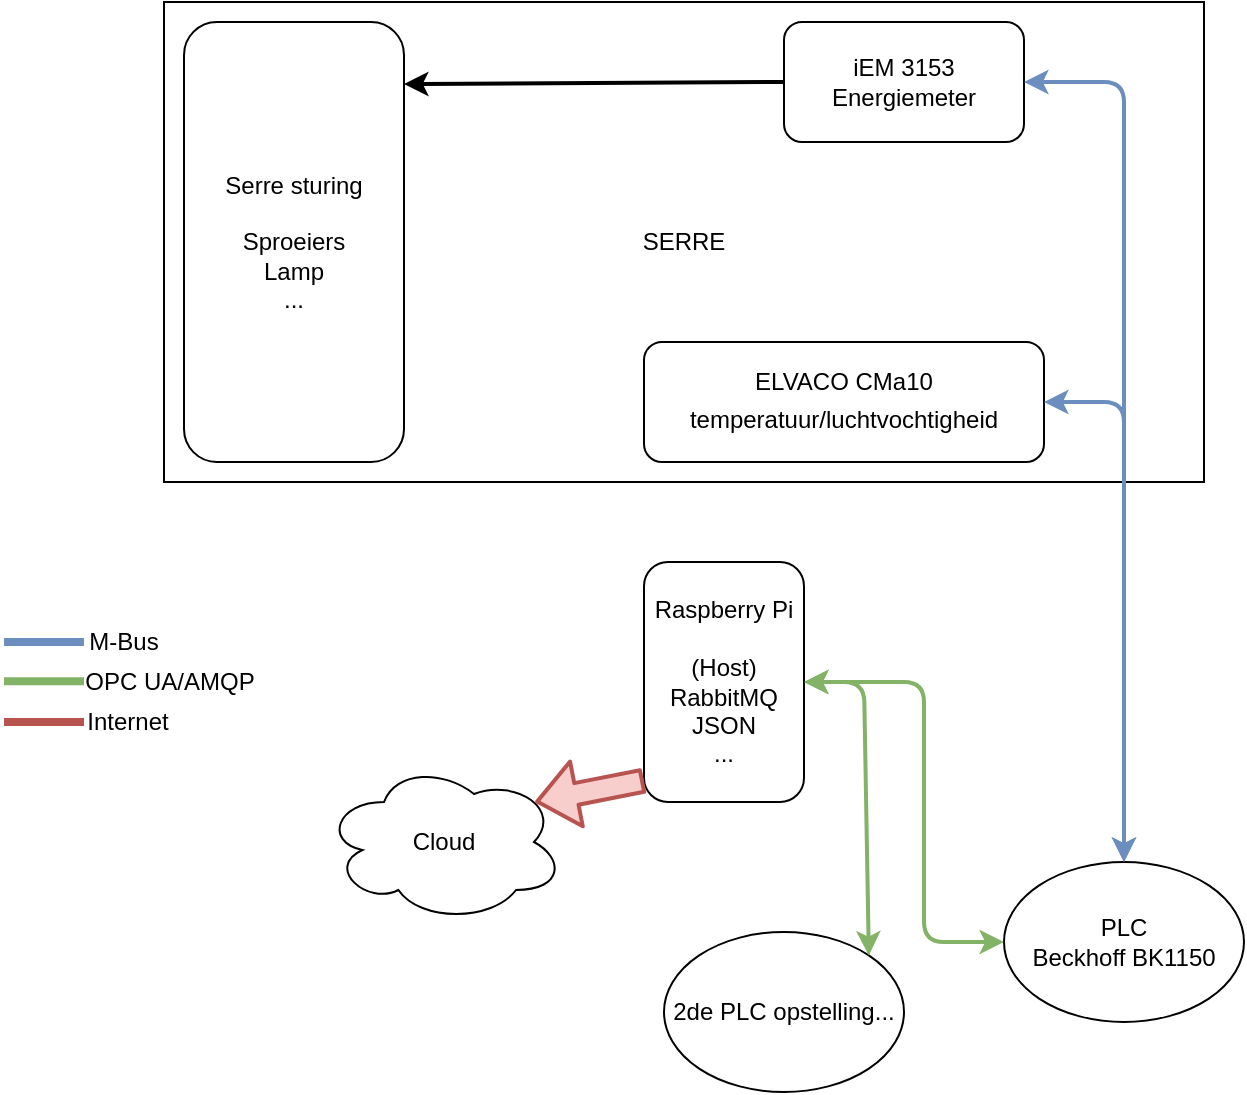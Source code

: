 <mxfile version="13.7.5" type="device"><diagram id="mndB_5d1Yole6TCCj5Rq" name="Page-1"><mxGraphModel dx="1185" dy="659" grid="1" gridSize="10" guides="1" tooltips="1" connect="1" arrows="1" fold="1" page="1" pageScale="1" pageWidth="827" pageHeight="1169" math="0" shadow="0"><root><mxCell id="0"/><mxCell id="1" parent="0"/><mxCell id="MK8S1ZzaKlKM44JFL2DF-1" value="&lt;div&gt;PLC&lt;/div&gt;&lt;div&gt;Beckhoff BK1150&lt;br&gt;&lt;/div&gt;" style="ellipse;whiteSpace=wrap;html=1;" vertex="1" parent="1"><mxGeometry x="580" y="510" width="120" height="80" as="geometry"/></mxCell><mxCell id="MK8S1ZzaKlKM44JFL2DF-2" value="SERRE" style="whiteSpace=wrap;html=1;" vertex="1" parent="1"><mxGeometry x="160" y="80" width="520" height="240" as="geometry"/></mxCell><mxCell id="MK8S1ZzaKlKM44JFL2DF-5" value="ELVACO CMa10&lt;br&gt;temperatuur/luchtvochtigheid&lt;span style=&quot;left: 380.6px ; top: 1133.57px ; font-size: 16.6px ; font-family: sans-serif ; transform: scalex(1.001)&quot;&gt;&lt;/span&gt;" style="rounded=1;whiteSpace=wrap;html=1;" vertex="1" parent="1"><mxGeometry x="400" y="250" width="200" height="60" as="geometry"/></mxCell><mxCell id="MK8S1ZzaKlKM44JFL2DF-7" value="" style="endArrow=classic;startArrow=classic;html=1;entryX=0.5;entryY=0;entryDx=0;entryDy=0;exitX=1;exitY=0.5;exitDx=0;exitDy=0;strokeWidth=2;fillColor=#dae8fc;strokeColor=#6c8ebf;" edge="1" parent="1" source="MK8S1ZzaKlKM44JFL2DF-5" target="MK8S1ZzaKlKM44JFL2DF-1"><mxGeometry width="50" height="50" relative="1" as="geometry"><mxPoint x="400" y="430" as="sourcePoint"/><mxPoint x="450" y="380" as="targetPoint"/><Array as="points"><mxPoint x="640" y="280"/></Array></mxGeometry></mxCell><mxCell id="MK8S1ZzaKlKM44JFL2DF-8" value="" style="endArrow=none;html=1;strokeWidth=4;fillColor=#dae8fc;strokeColor=#6c8ebf;" edge="1" parent="1"><mxGeometry width="50" height="50" relative="1" as="geometry"><mxPoint x="80" y="400" as="sourcePoint"/><mxPoint x="120" y="400" as="targetPoint"/></mxGeometry></mxCell><mxCell id="MK8S1ZzaKlKM44JFL2DF-9" value="M-Bus" style="text;html=1;strokeColor=none;fillColor=none;align=center;verticalAlign=middle;whiteSpace=wrap;rounded=0;" vertex="1" parent="1"><mxGeometry x="120" y="390" width="40" height="20" as="geometry"/></mxCell><mxCell id="MK8S1ZzaKlKM44JFL2DF-11" value="&lt;div&gt;Serre sturing&lt;/div&gt;&lt;div&gt;&lt;br&gt;&lt;/div&gt;&lt;div&gt;Sproeiers&lt;/div&gt;&lt;div&gt;Lamp&lt;/div&gt;&lt;div&gt;...&lt;br&gt;&lt;/div&gt;" style="rounded=1;whiteSpace=wrap;html=1;" vertex="1" parent="1"><mxGeometry x="170" y="90" width="110" height="220" as="geometry"/></mxCell><mxCell id="MK8S1ZzaKlKM44JFL2DF-12" value="&lt;div&gt;iEM 3153&lt;/div&gt;&lt;div&gt;Energiemeter&lt;br&gt;&lt;/div&gt;" style="rounded=1;whiteSpace=wrap;html=1;" vertex="1" parent="1"><mxGeometry x="470" y="90" width="120" height="60" as="geometry"/></mxCell><mxCell id="MK8S1ZzaKlKM44JFL2DF-13" value="" style="endArrow=classic;startArrow=classic;html=1;strokeWidth=2;exitX=1;exitY=0.5;exitDx=0;exitDy=0;fillColor=#dae8fc;strokeColor=#6c8ebf;entryX=0.5;entryY=0;entryDx=0;entryDy=0;" edge="1" parent="1" source="MK8S1ZzaKlKM44JFL2DF-12" target="MK8S1ZzaKlKM44JFL2DF-1"><mxGeometry width="50" height="50" relative="1" as="geometry"><mxPoint x="400" y="430" as="sourcePoint"/><mxPoint x="640" y="290" as="targetPoint"/><Array as="points"><mxPoint x="640" y="120"/></Array></mxGeometry></mxCell><mxCell id="MK8S1ZzaKlKM44JFL2DF-14" value="" style="endArrow=classic;html=1;strokeWidth=2;exitX=0;exitY=0.5;exitDx=0;exitDy=0;entryX=1;entryY=0.141;entryDx=0;entryDy=0;entryPerimeter=0;" edge="1" parent="1" source="MK8S1ZzaKlKM44JFL2DF-12" target="MK8S1ZzaKlKM44JFL2DF-11"><mxGeometry width="50" height="50" relative="1" as="geometry"><mxPoint x="340" y="119.5" as="sourcePoint"/><mxPoint x="390" y="119.5" as="targetPoint"/></mxGeometry></mxCell><mxCell id="MK8S1ZzaKlKM44JFL2DF-18" value="&lt;div&gt;Cloud&lt;/div&gt;" style="ellipse;shape=cloud;whiteSpace=wrap;html=1;" vertex="1" parent="1"><mxGeometry x="240" y="460" width="120" height="80" as="geometry"/></mxCell><mxCell id="MK8S1ZzaKlKM44JFL2DF-19" value="" style="endArrow=classic;startArrow=classic;html=1;strokeWidth=2;exitX=0;exitY=0.5;exitDx=0;exitDy=0;entryX=1;entryY=0.5;entryDx=0;entryDy=0;fillColor=#d5e8d4;strokeColor=#82b366;" edge="1" parent="1" source="MK8S1ZzaKlKM44JFL2DF-1" target="MK8S1ZzaKlKM44JFL2DF-20"><mxGeometry width="50" height="50" relative="1" as="geometry"><mxPoint x="390" y="440" as="sourcePoint"/><mxPoint x="440" y="390" as="targetPoint"/><Array as="points"><mxPoint x="540" y="550"/><mxPoint x="540" y="420"/></Array></mxGeometry></mxCell><mxCell id="MK8S1ZzaKlKM44JFL2DF-20" value="Raspberry Pi&lt;br&gt;&lt;br&gt;&lt;div&gt;(Host)&lt;/div&gt;&lt;div&gt;RabbitMQ&lt;br&gt;JSON&lt;/div&gt;&lt;div&gt;...&lt;br&gt;&lt;/div&gt;" style="rounded=1;whiteSpace=wrap;html=1;" vertex="1" parent="1"><mxGeometry x="400" y="360" width="80" height="120" as="geometry"/></mxCell><mxCell id="MK8S1ZzaKlKM44JFL2DF-21" value="" style="shape=flexArrow;endArrow=classic;html=1;strokeWidth=2;entryX=0.88;entryY=0.25;entryDx=0;entryDy=0;entryPerimeter=0;exitX=0;exitY=0.911;exitDx=0;exitDy=0;exitPerimeter=0;fillColor=#f8cecc;strokeColor=#b85450;" edge="1" parent="1" source="MK8S1ZzaKlKM44JFL2DF-20" target="MK8S1ZzaKlKM44JFL2DF-18"><mxGeometry width="50" height="50" relative="1" as="geometry"><mxPoint x="410" y="400" as="sourcePoint"/><mxPoint x="460" y="350" as="targetPoint"/></mxGeometry></mxCell><mxCell id="MK8S1ZzaKlKM44JFL2DF-22" value="2de PLC opstelling..." style="ellipse;whiteSpace=wrap;html=1;" vertex="1" parent="1"><mxGeometry x="410" y="545" width="120" height="80" as="geometry"/></mxCell><mxCell id="MK8S1ZzaKlKM44JFL2DF-23" value="" style="endArrow=classic;startArrow=classic;html=1;strokeWidth=2;exitX=1;exitY=0;exitDx=0;exitDy=0;entryX=1;entryY=0.5;entryDx=0;entryDy=0;fillColor=#d5e8d4;strokeColor=#82b366;" edge="1" parent="1" source="MK8S1ZzaKlKM44JFL2DF-22"><mxGeometry width="50" height="50" relative="1" as="geometry"><mxPoint x="580" y="550" as="sourcePoint"/><mxPoint x="480" y="420" as="targetPoint"/><Array as="points"><mxPoint x="510" y="420"/></Array></mxGeometry></mxCell><mxCell id="MK8S1ZzaKlKM44JFL2DF-25" value="" style="endArrow=none;html=1;strokeWidth=4;fillColor=#f8cecc;strokeColor=#b85450;" edge="1" parent="1"><mxGeometry width="50" height="50" relative="1" as="geometry"><mxPoint x="80" y="440" as="sourcePoint"/><mxPoint x="120" y="440" as="targetPoint"/></mxGeometry></mxCell><mxCell id="MK8S1ZzaKlKM44JFL2DF-26" value="Internet" style="text;html=1;strokeColor=none;fillColor=none;align=center;verticalAlign=middle;whiteSpace=wrap;rounded=0;" vertex="1" parent="1"><mxGeometry x="122" y="430" width="40" height="20" as="geometry"/></mxCell><mxCell id="MK8S1ZzaKlKM44JFL2DF-27" value="" style="endArrow=none;html=1;strokeWidth=4;fillColor=#d5e8d4;strokeColor=#82b366;" edge="1" parent="1"><mxGeometry width="50" height="50" relative="1" as="geometry"><mxPoint x="80" y="419.58" as="sourcePoint"/><mxPoint x="120" y="419.58" as="targetPoint"/></mxGeometry></mxCell><mxCell id="MK8S1ZzaKlKM44JFL2DF-28" value="OPC UA/AMQP" style="text;html=1;strokeColor=none;fillColor=none;align=center;verticalAlign=middle;whiteSpace=wrap;rounded=0;" vertex="1" parent="1"><mxGeometry x="103" y="410" width="120" height="20" as="geometry"/></mxCell></root></mxGraphModel></diagram></mxfile>